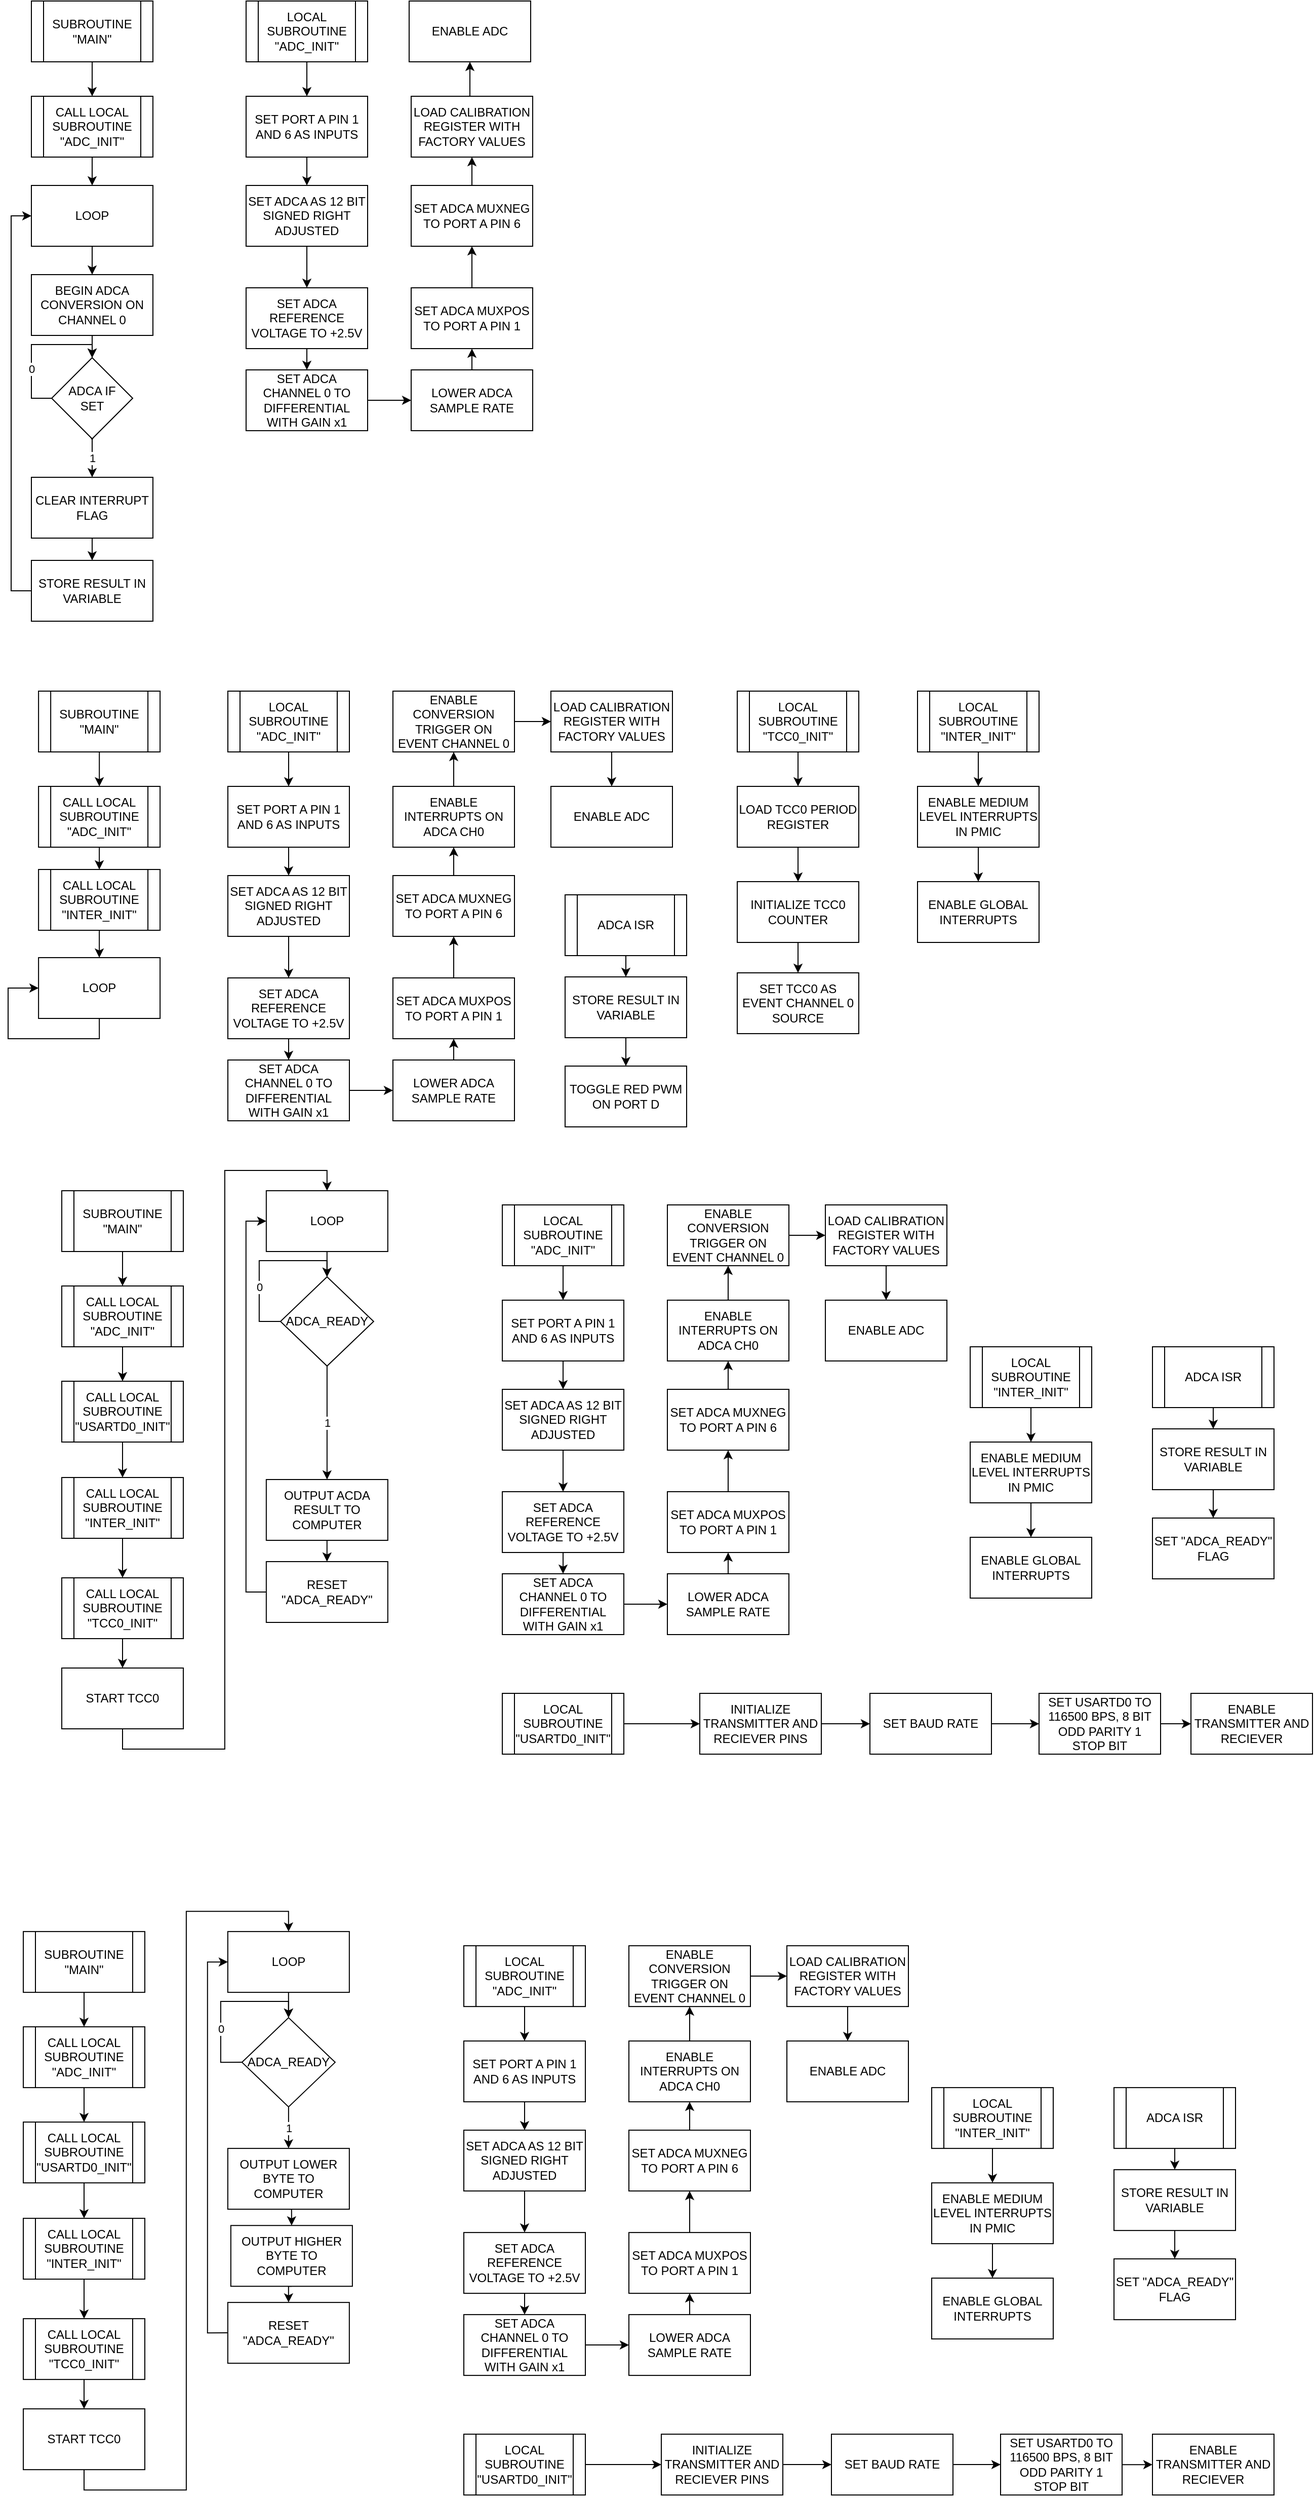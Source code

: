 <mxfile version="21.6.2" type="device">
  <diagram name="Page-1" id="sILwjjuJlBbqwQT0Gi8k">
    <mxGraphModel dx="1918" dy="636" grid="0" gridSize="10" guides="1" tooltips="1" connect="1" arrows="1" fold="1" page="0" pageScale="1" pageWidth="850" pageHeight="1100" math="0" shadow="0">
      <root>
        <mxCell id="0" />
        <mxCell id="1" parent="0" />
        <mxCell id="ZWiZK4XKWIMXZsr2K3R_-3" value="" style="edgeStyle=orthogonalEdgeStyle;rounded=0;orthogonalLoop=1;jettySize=auto;html=1;" parent="1" source="ZWiZK4XKWIMXZsr2K3R_-1" target="ZWiZK4XKWIMXZsr2K3R_-2" edge="1">
          <mxGeometry relative="1" as="geometry" />
        </mxCell>
        <mxCell id="ZWiZK4XKWIMXZsr2K3R_-1" value="SUBROUTINE &quot;MAIN&quot;" style="shape=process;whiteSpace=wrap;html=1;backgroundOutline=1;" parent="1" vertex="1">
          <mxGeometry x="-12" y="175" width="120" height="60" as="geometry" />
        </mxCell>
        <mxCell id="ZWiZK4XKWIMXZsr2K3R_-26" value="" style="edgeStyle=orthogonalEdgeStyle;rounded=0;orthogonalLoop=1;jettySize=auto;html=1;" parent="1" source="ZWiZK4XKWIMXZsr2K3R_-2" target="ZWiZK4XKWIMXZsr2K3R_-25" edge="1">
          <mxGeometry relative="1" as="geometry" />
        </mxCell>
        <mxCell id="ZWiZK4XKWIMXZsr2K3R_-2" value="CALL LOCAL SUBROUTINE &quot;ADC_INIT&quot;" style="shape=process;whiteSpace=wrap;html=1;backgroundOutline=1;" parent="1" vertex="1">
          <mxGeometry x="-12" y="269" width="120" height="60" as="geometry" />
        </mxCell>
        <mxCell id="ZWiZK4XKWIMXZsr2K3R_-6" value="" style="edgeStyle=orthogonalEdgeStyle;rounded=0;orthogonalLoop=1;jettySize=auto;html=1;" parent="1" source="ZWiZK4XKWIMXZsr2K3R_-4" target="ZWiZK4XKWIMXZsr2K3R_-5" edge="1">
          <mxGeometry relative="1" as="geometry" />
        </mxCell>
        <mxCell id="ZWiZK4XKWIMXZsr2K3R_-4" value="LOCAL SUBROUTINE &quot;ADC_INIT&quot;" style="shape=process;whiteSpace=wrap;html=1;backgroundOutline=1;" parent="1" vertex="1">
          <mxGeometry x="200" y="175" width="120" height="60" as="geometry" />
        </mxCell>
        <mxCell id="ZWiZK4XKWIMXZsr2K3R_-8" value="" style="edgeStyle=orthogonalEdgeStyle;rounded=0;orthogonalLoop=1;jettySize=auto;html=1;" parent="1" source="ZWiZK4XKWIMXZsr2K3R_-5" target="ZWiZK4XKWIMXZsr2K3R_-7" edge="1">
          <mxGeometry relative="1" as="geometry" />
        </mxCell>
        <mxCell id="ZWiZK4XKWIMXZsr2K3R_-5" value="SET PORT A PIN 1 AND 6 AS INPUTS" style="whiteSpace=wrap;html=1;" parent="1" vertex="1">
          <mxGeometry x="200" y="269" width="120" height="60" as="geometry" />
        </mxCell>
        <mxCell id="ZWiZK4XKWIMXZsr2K3R_-38" style="edgeStyle=orthogonalEdgeStyle;rounded=0;orthogonalLoop=1;jettySize=auto;html=1;exitX=0.5;exitY=1;exitDx=0;exitDy=0;entryX=0.5;entryY=0;entryDx=0;entryDy=0;" parent="1" source="ZWiZK4XKWIMXZsr2K3R_-7" target="ZWiZK4XKWIMXZsr2K3R_-11" edge="1">
          <mxGeometry relative="1" as="geometry" />
        </mxCell>
        <mxCell id="ZWiZK4XKWIMXZsr2K3R_-7" value="SET ADCA AS 12 BIT SIGNED RIGHT ADJUSTED" style="whiteSpace=wrap;html=1;" parent="1" vertex="1">
          <mxGeometry x="200" y="357" width="120" height="60" as="geometry" />
        </mxCell>
        <mxCell id="ZWiZK4XKWIMXZsr2K3R_-41" style="edgeStyle=orthogonalEdgeStyle;rounded=0;orthogonalLoop=1;jettySize=auto;html=1;exitX=0.5;exitY=1;exitDx=0;exitDy=0;entryX=0.5;entryY=0;entryDx=0;entryDy=0;" parent="1" source="ZWiZK4XKWIMXZsr2K3R_-11" target="ZWiZK4XKWIMXZsr2K3R_-17" edge="1">
          <mxGeometry relative="1" as="geometry" />
        </mxCell>
        <mxCell id="ZWiZK4XKWIMXZsr2K3R_-11" value="SET ADCA REFERENCE VOLTAGE TO +2.5V" style="whiteSpace=wrap;html=1;" parent="1" vertex="1">
          <mxGeometry x="200" y="458" width="120" height="60" as="geometry" />
        </mxCell>
        <mxCell id="ZWiZK4XKWIMXZsr2K3R_-44" style="edgeStyle=orthogonalEdgeStyle;rounded=0;orthogonalLoop=1;jettySize=auto;html=1;exitX=0.5;exitY=0;exitDx=0;exitDy=0;entryX=0.5;entryY=1;entryDx=0;entryDy=0;" parent="1" source="ZWiZK4XKWIMXZsr2K3R_-15" target="ZWiZK4XKWIMXZsr2K3R_-43" edge="1">
          <mxGeometry relative="1" as="geometry" />
        </mxCell>
        <mxCell id="ZWiZK4XKWIMXZsr2K3R_-15" value="LOAD CALIBRATION REGISTER WITH FACTORY VALUES" style="whiteSpace=wrap;html=1;" parent="1" vertex="1">
          <mxGeometry x="363" y="269" width="120" height="60" as="geometry" />
        </mxCell>
        <mxCell id="LSruhmEnRcLjWPea0haj-2" style="edgeStyle=orthogonalEdgeStyle;rounded=0;orthogonalLoop=1;jettySize=auto;html=1;exitX=1;exitY=0.5;exitDx=0;exitDy=0;entryX=0;entryY=0.5;entryDx=0;entryDy=0;" edge="1" parent="1" source="ZWiZK4XKWIMXZsr2K3R_-17" target="LSruhmEnRcLjWPea0haj-1">
          <mxGeometry relative="1" as="geometry" />
        </mxCell>
        <mxCell id="ZWiZK4XKWIMXZsr2K3R_-17" value="SET ADCA CHANNEL 0 TO DIFFERENTIAL WITH GAIN x1" style="whiteSpace=wrap;html=1;" parent="1" vertex="1">
          <mxGeometry x="200" y="539" width="120" height="60" as="geometry" />
        </mxCell>
        <mxCell id="ZWiZK4XKWIMXZsr2K3R_-22" value="" style="edgeStyle=orthogonalEdgeStyle;rounded=0;orthogonalLoop=1;jettySize=auto;html=1;" parent="1" source="ZWiZK4XKWIMXZsr2K3R_-19" target="ZWiZK4XKWIMXZsr2K3R_-21" edge="1">
          <mxGeometry relative="1" as="geometry" />
        </mxCell>
        <mxCell id="ZWiZK4XKWIMXZsr2K3R_-19" value="SET ADCA MUXPOS TO PORT A PIN 1" style="whiteSpace=wrap;html=1;" parent="1" vertex="1">
          <mxGeometry x="363" y="458" width="120" height="60" as="geometry" />
        </mxCell>
        <mxCell id="ZWiZK4XKWIMXZsr2K3R_-24" style="edgeStyle=orthogonalEdgeStyle;rounded=0;orthogonalLoop=1;jettySize=auto;html=1;exitX=0.5;exitY=0;exitDx=0;exitDy=0;entryX=0.5;entryY=1;entryDx=0;entryDy=0;" parent="1" source="ZWiZK4XKWIMXZsr2K3R_-21" target="ZWiZK4XKWIMXZsr2K3R_-15" edge="1">
          <mxGeometry relative="1" as="geometry" />
        </mxCell>
        <mxCell id="ZWiZK4XKWIMXZsr2K3R_-21" value="SET ADCA MUXNEG TO PORT A PIN 6" style="whiteSpace=wrap;html=1;" parent="1" vertex="1">
          <mxGeometry x="363" y="357" width="120" height="60" as="geometry" />
        </mxCell>
        <mxCell id="ZWiZK4XKWIMXZsr2K3R_-28" value="" style="edgeStyle=orthogonalEdgeStyle;rounded=0;orthogonalLoop=1;jettySize=auto;html=1;" parent="1" source="ZWiZK4XKWIMXZsr2K3R_-25" target="ZWiZK4XKWIMXZsr2K3R_-27" edge="1">
          <mxGeometry relative="1" as="geometry" />
        </mxCell>
        <mxCell id="ZWiZK4XKWIMXZsr2K3R_-25" value="LOOP" style="whiteSpace=wrap;html=1;" parent="1" vertex="1">
          <mxGeometry x="-12" y="357" width="120" height="60" as="geometry" />
        </mxCell>
        <mxCell id="ZWiZK4XKWIMXZsr2K3R_-30" value="" style="edgeStyle=orthogonalEdgeStyle;rounded=0;orthogonalLoop=1;jettySize=auto;html=1;" parent="1" source="ZWiZK4XKWIMXZsr2K3R_-27" target="ZWiZK4XKWIMXZsr2K3R_-29" edge="1">
          <mxGeometry relative="1" as="geometry" />
        </mxCell>
        <mxCell id="ZWiZK4XKWIMXZsr2K3R_-27" value="BEGIN ADCA CONVERSION ON CHANNEL 0" style="whiteSpace=wrap;html=1;" parent="1" vertex="1">
          <mxGeometry x="-12" y="445" width="120" height="60" as="geometry" />
        </mxCell>
        <mxCell id="ZWiZK4XKWIMXZsr2K3R_-33" style="edgeStyle=orthogonalEdgeStyle;rounded=0;orthogonalLoop=1;jettySize=auto;html=1;exitX=0.5;exitY=1;exitDx=0;exitDy=0;" parent="1" source="ZWiZK4XKWIMXZsr2K3R_-29" edge="1">
          <mxGeometry relative="1" as="geometry">
            <mxPoint x="48" y="609" as="targetPoint" />
          </mxGeometry>
        </mxCell>
        <mxCell id="LSruhmEnRcLjWPea0haj-5" value="1" style="edgeStyle=orthogonalEdgeStyle;rounded=0;orthogonalLoop=1;jettySize=auto;html=1;exitX=0.5;exitY=1;exitDx=0;exitDy=0;entryX=0.5;entryY=0;entryDx=0;entryDy=0;" edge="1" parent="1" source="ZWiZK4XKWIMXZsr2K3R_-29" target="LSruhmEnRcLjWPea0haj-4">
          <mxGeometry relative="1" as="geometry" />
        </mxCell>
        <mxCell id="ZWiZK4XKWIMXZsr2K3R_-29" value="ADCA IF&lt;br&gt;SET" style="rhombus;whiteSpace=wrap;html=1;" parent="1" vertex="1">
          <mxGeometry x="8" y="527" width="80" height="80" as="geometry" />
        </mxCell>
        <mxCell id="ZWiZK4XKWIMXZsr2K3R_-31" value="0" style="edgeStyle=orthogonalEdgeStyle;rounded=0;orthogonalLoop=1;jettySize=auto;html=1;exitX=0;exitY=0.5;exitDx=0;exitDy=0;entryX=0.5;entryY=0;entryDx=0;entryDy=0;" parent="1" source="ZWiZK4XKWIMXZsr2K3R_-29" target="ZWiZK4XKWIMXZsr2K3R_-29" edge="1">
          <mxGeometry x="-0.329" relative="1" as="geometry">
            <Array as="points">
              <mxPoint x="-12" y="567" />
              <mxPoint x="-12" y="514" />
              <mxPoint x="48" y="514" />
            </Array>
            <mxPoint as="offset" />
          </mxGeometry>
        </mxCell>
        <mxCell id="ZWiZK4XKWIMXZsr2K3R_-36" style="edgeStyle=orthogonalEdgeStyle;rounded=0;orthogonalLoop=1;jettySize=auto;html=1;exitX=0;exitY=0.5;exitDx=0;exitDy=0;entryX=0;entryY=0.5;entryDx=0;entryDy=0;" parent="1" source="ZWiZK4XKWIMXZsr2K3R_-34" target="ZWiZK4XKWIMXZsr2K3R_-25" edge="1">
          <mxGeometry relative="1" as="geometry" />
        </mxCell>
        <mxCell id="ZWiZK4XKWIMXZsr2K3R_-34" value="STORE RESULT IN VARIABLE" style="whiteSpace=wrap;html=1;" parent="1" vertex="1">
          <mxGeometry x="-12" y="727" width="120" height="60" as="geometry" />
        </mxCell>
        <mxCell id="ZWiZK4XKWIMXZsr2K3R_-43" value="ENABLE ADC" style="whiteSpace=wrap;html=1;" parent="1" vertex="1">
          <mxGeometry x="361" y="175" width="120" height="60" as="geometry" />
        </mxCell>
        <mxCell id="LSruhmEnRcLjWPea0haj-3" style="edgeStyle=orthogonalEdgeStyle;rounded=0;orthogonalLoop=1;jettySize=auto;html=1;exitX=0.5;exitY=0;exitDx=0;exitDy=0;entryX=0.5;entryY=1;entryDx=0;entryDy=0;" edge="1" parent="1" source="LSruhmEnRcLjWPea0haj-1" target="ZWiZK4XKWIMXZsr2K3R_-19">
          <mxGeometry relative="1" as="geometry" />
        </mxCell>
        <mxCell id="LSruhmEnRcLjWPea0haj-1" value="LOWER ADCA SAMPLE RATE" style="whiteSpace=wrap;html=1;" vertex="1" parent="1">
          <mxGeometry x="363" y="539" width="120" height="60" as="geometry" />
        </mxCell>
        <mxCell id="LSruhmEnRcLjWPea0haj-6" style="edgeStyle=orthogonalEdgeStyle;rounded=0;orthogonalLoop=1;jettySize=auto;html=1;exitX=0.5;exitY=1;exitDx=0;exitDy=0;entryX=0.5;entryY=0;entryDx=0;entryDy=0;" edge="1" parent="1" source="LSruhmEnRcLjWPea0haj-4" target="ZWiZK4XKWIMXZsr2K3R_-34">
          <mxGeometry relative="1" as="geometry" />
        </mxCell>
        <mxCell id="LSruhmEnRcLjWPea0haj-4" value="CLEAR INTERRUPT FLAG" style="whiteSpace=wrap;html=1;" vertex="1" parent="1">
          <mxGeometry x="-12" y="645" width="120" height="60" as="geometry" />
        </mxCell>
        <mxCell id="LSruhmEnRcLjWPea0haj-7" value="" style="edgeStyle=orthogonalEdgeStyle;rounded=0;orthogonalLoop=1;jettySize=auto;html=1;" edge="1" parent="1" source="LSruhmEnRcLjWPea0haj-8" target="LSruhmEnRcLjWPea0haj-10">
          <mxGeometry relative="1" as="geometry" />
        </mxCell>
        <mxCell id="LSruhmEnRcLjWPea0haj-8" value="SUBROUTINE &quot;MAIN&quot;" style="shape=process;whiteSpace=wrap;html=1;backgroundOutline=1;" vertex="1" parent="1">
          <mxGeometry x="-4.94" y="856" width="120" height="60" as="geometry" />
        </mxCell>
        <mxCell id="LSruhmEnRcLjWPea0haj-24" style="edgeStyle=orthogonalEdgeStyle;rounded=0;orthogonalLoop=1;jettySize=auto;html=1;exitX=0.5;exitY=1;exitDx=0;exitDy=0;entryX=0.5;entryY=0;entryDx=0;entryDy=0;" edge="1" parent="1" source="LSruhmEnRcLjWPea0haj-10" target="LSruhmEnRcLjWPea0haj-23">
          <mxGeometry relative="1" as="geometry" />
        </mxCell>
        <mxCell id="LSruhmEnRcLjWPea0haj-10" value="CALL LOCAL SUBROUTINE &quot;ADC_INIT&quot;" style="shape=process;whiteSpace=wrap;html=1;backgroundOutline=1;" vertex="1" parent="1">
          <mxGeometry x="-4.94" y="950" width="120" height="60" as="geometry" />
        </mxCell>
        <mxCell id="LSruhmEnRcLjWPea0haj-12" value="LOOP" style="whiteSpace=wrap;html=1;" vertex="1" parent="1">
          <mxGeometry x="-4.94" y="1119" width="120" height="60" as="geometry" />
        </mxCell>
        <mxCell id="LSruhmEnRcLjWPea0haj-27" style="edgeStyle=orthogonalEdgeStyle;rounded=0;orthogonalLoop=1;jettySize=auto;html=1;exitX=0.5;exitY=1;exitDx=0;exitDy=0;entryX=0.5;entryY=0;entryDx=0;entryDy=0;" edge="1" parent="1" source="LSruhmEnRcLjWPea0haj-23" target="LSruhmEnRcLjWPea0haj-12">
          <mxGeometry relative="1" as="geometry" />
        </mxCell>
        <mxCell id="LSruhmEnRcLjWPea0haj-23" value="CALL LOCAL SUBROUTINE &quot;INTER_INIT&quot;" style="shape=process;whiteSpace=wrap;html=1;backgroundOutline=1;" vertex="1" parent="1">
          <mxGeometry x="-4.94" y="1032" width="120" height="60" as="geometry" />
        </mxCell>
        <mxCell id="LSruhmEnRcLjWPea0haj-29" value="" style="edgeStyle=orthogonalEdgeStyle;rounded=0;orthogonalLoop=1;jettySize=auto;html=1;" edge="1" parent="1" source="LSruhmEnRcLjWPea0haj-30" target="LSruhmEnRcLjWPea0haj-32">
          <mxGeometry relative="1" as="geometry" />
        </mxCell>
        <mxCell id="LSruhmEnRcLjWPea0haj-30" value="LOCAL SUBROUTINE &quot;ADC_INIT&quot;" style="shape=process;whiteSpace=wrap;html=1;backgroundOutline=1;" vertex="1" parent="1">
          <mxGeometry x="182" y="856" width="120" height="60" as="geometry" />
        </mxCell>
        <mxCell id="LSruhmEnRcLjWPea0haj-31" value="" style="edgeStyle=orthogonalEdgeStyle;rounded=0;orthogonalLoop=1;jettySize=auto;html=1;" edge="1" parent="1" source="LSruhmEnRcLjWPea0haj-32" target="LSruhmEnRcLjWPea0haj-34">
          <mxGeometry relative="1" as="geometry" />
        </mxCell>
        <mxCell id="LSruhmEnRcLjWPea0haj-32" value="SET PORT A PIN 1 AND 6 AS INPUTS" style="whiteSpace=wrap;html=1;" vertex="1" parent="1">
          <mxGeometry x="182" y="950" width="120" height="60" as="geometry" />
        </mxCell>
        <mxCell id="LSruhmEnRcLjWPea0haj-33" style="edgeStyle=orthogonalEdgeStyle;rounded=0;orthogonalLoop=1;jettySize=auto;html=1;exitX=0.5;exitY=1;exitDx=0;exitDy=0;entryX=0.5;entryY=0;entryDx=0;entryDy=0;" edge="1" parent="1" source="LSruhmEnRcLjWPea0haj-34" target="LSruhmEnRcLjWPea0haj-36">
          <mxGeometry relative="1" as="geometry" />
        </mxCell>
        <mxCell id="LSruhmEnRcLjWPea0haj-34" value="SET ADCA AS 12 BIT SIGNED RIGHT ADJUSTED" style="whiteSpace=wrap;html=1;" vertex="1" parent="1">
          <mxGeometry x="182" y="1038" width="120" height="60" as="geometry" />
        </mxCell>
        <mxCell id="LSruhmEnRcLjWPea0haj-35" style="edgeStyle=orthogonalEdgeStyle;rounded=0;orthogonalLoop=1;jettySize=auto;html=1;exitX=0.5;exitY=1;exitDx=0;exitDy=0;entryX=0.5;entryY=0;entryDx=0;entryDy=0;" edge="1" parent="1" source="LSruhmEnRcLjWPea0haj-36" target="LSruhmEnRcLjWPea0haj-40">
          <mxGeometry relative="1" as="geometry" />
        </mxCell>
        <mxCell id="LSruhmEnRcLjWPea0haj-36" value="SET ADCA REFERENCE VOLTAGE TO +2.5V" style="whiteSpace=wrap;html=1;" vertex="1" parent="1">
          <mxGeometry x="182" y="1139" width="120" height="60" as="geometry" />
        </mxCell>
        <mxCell id="LSruhmEnRcLjWPea0haj-55" style="edgeStyle=orthogonalEdgeStyle;rounded=0;orthogonalLoop=1;jettySize=auto;html=1;exitX=0.5;exitY=1;exitDx=0;exitDy=0;entryX=0.5;entryY=0;entryDx=0;entryDy=0;" edge="1" parent="1" source="LSruhmEnRcLjWPea0haj-38" target="LSruhmEnRcLjWPea0haj-45">
          <mxGeometry relative="1" as="geometry" />
        </mxCell>
        <mxCell id="LSruhmEnRcLjWPea0haj-38" value="LOAD CALIBRATION REGISTER WITH FACTORY VALUES" style="whiteSpace=wrap;html=1;" vertex="1" parent="1">
          <mxGeometry x="501" y="856" width="120" height="60" as="geometry" />
        </mxCell>
        <mxCell id="LSruhmEnRcLjWPea0haj-39" style="edgeStyle=orthogonalEdgeStyle;rounded=0;orthogonalLoop=1;jettySize=auto;html=1;exitX=1;exitY=0.5;exitDx=0;exitDy=0;entryX=0;entryY=0.5;entryDx=0;entryDy=0;" edge="1" parent="1" source="LSruhmEnRcLjWPea0haj-40" target="LSruhmEnRcLjWPea0haj-47">
          <mxGeometry relative="1" as="geometry" />
        </mxCell>
        <mxCell id="LSruhmEnRcLjWPea0haj-40" value="SET ADCA CHANNEL 0 TO DIFFERENTIAL WITH GAIN x1" style="whiteSpace=wrap;html=1;" vertex="1" parent="1">
          <mxGeometry x="182" y="1220" width="120" height="60" as="geometry" />
        </mxCell>
        <mxCell id="LSruhmEnRcLjWPea0haj-52" style="edgeStyle=orthogonalEdgeStyle;rounded=0;orthogonalLoop=1;jettySize=auto;html=1;exitX=0.5;exitY=0;exitDx=0;exitDy=0;entryX=0.5;entryY=1;entryDx=0;entryDy=0;" edge="1" parent="1" source="LSruhmEnRcLjWPea0haj-42" target="LSruhmEnRcLjWPea0haj-44">
          <mxGeometry relative="1" as="geometry" />
        </mxCell>
        <mxCell id="LSruhmEnRcLjWPea0haj-42" value="SET ADCA MUXPOS TO PORT A PIN 1" style="whiteSpace=wrap;html=1;" vertex="1" parent="1">
          <mxGeometry x="345" y="1139" width="120" height="60" as="geometry" />
        </mxCell>
        <mxCell id="LSruhmEnRcLjWPea0haj-53" style="edgeStyle=orthogonalEdgeStyle;rounded=0;orthogonalLoop=1;jettySize=auto;html=1;exitX=0.5;exitY=0;exitDx=0;exitDy=0;entryX=0.5;entryY=1;entryDx=0;entryDy=0;" edge="1" parent="1" source="LSruhmEnRcLjWPea0haj-44" target="LSruhmEnRcLjWPea0haj-48">
          <mxGeometry relative="1" as="geometry" />
        </mxCell>
        <mxCell id="LSruhmEnRcLjWPea0haj-44" value="SET ADCA MUXNEG TO PORT A PIN 6" style="whiteSpace=wrap;html=1;" vertex="1" parent="1">
          <mxGeometry x="345" y="1038" width="120" height="60" as="geometry" />
        </mxCell>
        <mxCell id="LSruhmEnRcLjWPea0haj-45" value="ENABLE ADC" style="whiteSpace=wrap;html=1;" vertex="1" parent="1">
          <mxGeometry x="501" y="950" width="120" height="60" as="geometry" />
        </mxCell>
        <mxCell id="LSruhmEnRcLjWPea0haj-46" style="edgeStyle=orthogonalEdgeStyle;rounded=0;orthogonalLoop=1;jettySize=auto;html=1;exitX=0.5;exitY=0;exitDx=0;exitDy=0;entryX=0.5;entryY=1;entryDx=0;entryDy=0;" edge="1" parent="1" source="LSruhmEnRcLjWPea0haj-47" target="LSruhmEnRcLjWPea0haj-42">
          <mxGeometry relative="1" as="geometry" />
        </mxCell>
        <mxCell id="LSruhmEnRcLjWPea0haj-47" value="LOWER ADCA SAMPLE RATE" style="whiteSpace=wrap;html=1;" vertex="1" parent="1">
          <mxGeometry x="345" y="1220" width="120" height="60" as="geometry" />
        </mxCell>
        <mxCell id="LSruhmEnRcLjWPea0haj-51" value="" style="edgeStyle=orthogonalEdgeStyle;rounded=0;orthogonalLoop=1;jettySize=auto;html=1;" edge="1" parent="1" source="LSruhmEnRcLjWPea0haj-48" target="LSruhmEnRcLjWPea0haj-50">
          <mxGeometry relative="1" as="geometry" />
        </mxCell>
        <mxCell id="LSruhmEnRcLjWPea0haj-48" value="ENABLE INTERRUPTS ON ADCA CH0" style="whiteSpace=wrap;html=1;" vertex="1" parent="1">
          <mxGeometry x="345" y="950" width="120" height="60" as="geometry" />
        </mxCell>
        <mxCell id="LSruhmEnRcLjWPea0haj-75" style="edgeStyle=orthogonalEdgeStyle;rounded=0;orthogonalLoop=1;jettySize=auto;html=1;exitX=1;exitY=0.5;exitDx=0;exitDy=0;entryX=0;entryY=0.5;entryDx=0;entryDy=0;" edge="1" parent="1" source="LSruhmEnRcLjWPea0haj-50" target="LSruhmEnRcLjWPea0haj-38">
          <mxGeometry relative="1" as="geometry" />
        </mxCell>
        <mxCell id="LSruhmEnRcLjWPea0haj-50" value="ENABLE CONVERSION TRIGGER ON EVENT CHANNEL 0" style="whiteSpace=wrap;html=1;" vertex="1" parent="1">
          <mxGeometry x="345" y="856" width="120" height="60" as="geometry" />
        </mxCell>
        <mxCell id="LSruhmEnRcLjWPea0haj-58" value="" style="edgeStyle=orthogonalEdgeStyle;rounded=0;orthogonalLoop=1;jettySize=auto;html=1;" edge="1" parent="1" source="LSruhmEnRcLjWPea0haj-56" target="LSruhmEnRcLjWPea0haj-57">
          <mxGeometry relative="1" as="geometry" />
        </mxCell>
        <mxCell id="LSruhmEnRcLjWPea0haj-56" value="LOCAL SUBROUTINE &quot;TCC0_INIT&quot;" style="shape=process;whiteSpace=wrap;html=1;backgroundOutline=1;" vertex="1" parent="1">
          <mxGeometry x="685" y="856" width="120" height="60" as="geometry" />
        </mxCell>
        <mxCell id="LSruhmEnRcLjWPea0haj-60" value="" style="edgeStyle=orthogonalEdgeStyle;rounded=0;orthogonalLoop=1;jettySize=auto;html=1;" edge="1" parent="1" source="LSruhmEnRcLjWPea0haj-57" target="LSruhmEnRcLjWPea0haj-59">
          <mxGeometry relative="1" as="geometry" />
        </mxCell>
        <mxCell id="LSruhmEnRcLjWPea0haj-57" value="LOAD TCC0 PERIOD REGISTER" style="whiteSpace=wrap;html=1;" vertex="1" parent="1">
          <mxGeometry x="685" y="950" width="120" height="60" as="geometry" />
        </mxCell>
        <mxCell id="LSruhmEnRcLjWPea0haj-72" style="edgeStyle=orthogonalEdgeStyle;rounded=0;orthogonalLoop=1;jettySize=auto;html=1;exitX=0.5;exitY=1;exitDx=0;exitDy=0;entryX=0.5;entryY=0;entryDx=0;entryDy=0;" edge="1" parent="1" source="LSruhmEnRcLjWPea0haj-59" target="LSruhmEnRcLjWPea0haj-71">
          <mxGeometry relative="1" as="geometry" />
        </mxCell>
        <mxCell id="LSruhmEnRcLjWPea0haj-59" value="INITIALIZE TCC0 COUNTER" style="whiteSpace=wrap;html=1;" vertex="1" parent="1">
          <mxGeometry x="685" y="1044" width="120" height="60" as="geometry" />
        </mxCell>
        <mxCell id="LSruhmEnRcLjWPea0haj-68" style="edgeStyle=orthogonalEdgeStyle;rounded=0;orthogonalLoop=1;jettySize=auto;html=1;exitX=0.5;exitY=1;exitDx=0;exitDy=0;entryX=0.5;entryY=0;entryDx=0;entryDy=0;" edge="1" parent="1" source="LSruhmEnRcLjWPea0haj-66" target="LSruhmEnRcLjWPea0haj-67">
          <mxGeometry relative="1" as="geometry" />
        </mxCell>
        <mxCell id="LSruhmEnRcLjWPea0haj-66" value="ADCA ISR" style="shape=process;whiteSpace=wrap;html=1;backgroundOutline=1;" vertex="1" parent="1">
          <mxGeometry x="515" y="1057" width="120" height="60" as="geometry" />
        </mxCell>
        <mxCell id="LSruhmEnRcLjWPea0haj-70" value="" style="edgeStyle=orthogonalEdgeStyle;rounded=0;orthogonalLoop=1;jettySize=auto;html=1;" edge="1" parent="1" source="LSruhmEnRcLjWPea0haj-67" target="LSruhmEnRcLjWPea0haj-69">
          <mxGeometry relative="1" as="geometry" />
        </mxCell>
        <mxCell id="LSruhmEnRcLjWPea0haj-67" value="STORE RESULT IN VARIABLE" style="whiteSpace=wrap;html=1;" vertex="1" parent="1">
          <mxGeometry x="515" y="1138" width="120" height="60" as="geometry" />
        </mxCell>
        <mxCell id="LSruhmEnRcLjWPea0haj-69" value="TOGGLE RED PWM ON PORT D" style="whiteSpace=wrap;html=1;" vertex="1" parent="1">
          <mxGeometry x="515" y="1226" width="120" height="60" as="geometry" />
        </mxCell>
        <mxCell id="LSruhmEnRcLjWPea0haj-71" value="SET TCC0 AS EVENT CHANNEL 0 SOURCE" style="whiteSpace=wrap;html=1;" vertex="1" parent="1">
          <mxGeometry x="685" y="1134" width="120" height="60" as="geometry" />
        </mxCell>
        <mxCell id="LSruhmEnRcLjWPea0haj-77" style="edgeStyle=orthogonalEdgeStyle;rounded=0;orthogonalLoop=1;jettySize=auto;html=1;exitX=0.5;exitY=1;exitDx=0;exitDy=0;entryX=0;entryY=0.5;entryDx=0;entryDy=0;" edge="1" parent="1" source="LSruhmEnRcLjWPea0haj-12" target="LSruhmEnRcLjWPea0haj-12">
          <mxGeometry relative="1" as="geometry">
            <Array as="points">
              <mxPoint x="55" y="1199" />
              <mxPoint x="-35" y="1199" />
              <mxPoint x="-35" y="1149" />
            </Array>
          </mxGeometry>
        </mxCell>
        <mxCell id="LSruhmEnRcLjWPea0haj-80" style="edgeStyle=orthogonalEdgeStyle;rounded=0;orthogonalLoop=1;jettySize=auto;html=1;exitX=0.5;exitY=1;exitDx=0;exitDy=0;entryX=0.5;entryY=0;entryDx=0;entryDy=0;" edge="1" parent="1" source="LSruhmEnRcLjWPea0haj-78" target="LSruhmEnRcLjWPea0haj-79">
          <mxGeometry relative="1" as="geometry" />
        </mxCell>
        <mxCell id="LSruhmEnRcLjWPea0haj-78" value="LOCAL SUBROUTINE &quot;INTER_INIT&quot;" style="shape=process;whiteSpace=wrap;html=1;backgroundOutline=1;" vertex="1" parent="1">
          <mxGeometry x="863" y="856" width="120" height="60" as="geometry" />
        </mxCell>
        <mxCell id="LSruhmEnRcLjWPea0haj-82" value="" style="edgeStyle=orthogonalEdgeStyle;rounded=0;orthogonalLoop=1;jettySize=auto;html=1;" edge="1" parent="1" source="LSruhmEnRcLjWPea0haj-79" target="LSruhmEnRcLjWPea0haj-81">
          <mxGeometry relative="1" as="geometry" />
        </mxCell>
        <mxCell id="LSruhmEnRcLjWPea0haj-79" value="ENABLE MEDIUM LEVEL INTERRUPTS IN PMIC" style="whiteSpace=wrap;html=1;" vertex="1" parent="1">
          <mxGeometry x="863" y="950" width="120" height="60" as="geometry" />
        </mxCell>
        <mxCell id="LSruhmEnRcLjWPea0haj-81" value="ENABLE GLOBAL INTERRUPTS" style="whiteSpace=wrap;html=1;" vertex="1" parent="1">
          <mxGeometry x="863" y="1044" width="120" height="60" as="geometry" />
        </mxCell>
        <mxCell id="LSruhmEnRcLjWPea0haj-83" value="" style="edgeStyle=orthogonalEdgeStyle;rounded=0;orthogonalLoop=1;jettySize=auto;html=1;" edge="1" parent="1" source="LSruhmEnRcLjWPea0haj-84" target="LSruhmEnRcLjWPea0haj-86">
          <mxGeometry relative="1" as="geometry" />
        </mxCell>
        <mxCell id="LSruhmEnRcLjWPea0haj-84" value="SUBROUTINE &quot;MAIN&quot;" style="shape=process;whiteSpace=wrap;html=1;backgroundOutline=1;" vertex="1" parent="1">
          <mxGeometry x="18" y="1349" width="120" height="60" as="geometry" />
        </mxCell>
        <mxCell id="LSruhmEnRcLjWPea0haj-176" style="edgeStyle=orthogonalEdgeStyle;rounded=0;orthogonalLoop=1;jettySize=auto;html=1;exitX=0.5;exitY=1;exitDx=0;exitDy=0;entryX=0.5;entryY=0;entryDx=0;entryDy=0;" edge="1" parent="1" source="LSruhmEnRcLjWPea0haj-86" target="LSruhmEnRcLjWPea0haj-175">
          <mxGeometry relative="1" as="geometry" />
        </mxCell>
        <mxCell id="LSruhmEnRcLjWPea0haj-86" value="CALL LOCAL SUBROUTINE &quot;ADC_INIT&quot;" style="shape=process;whiteSpace=wrap;html=1;backgroundOutline=1;" vertex="1" parent="1">
          <mxGeometry x="18" y="1443" width="120" height="60" as="geometry" />
        </mxCell>
        <mxCell id="LSruhmEnRcLjWPea0haj-168" value="" style="edgeStyle=orthogonalEdgeStyle;rounded=0;orthogonalLoop=1;jettySize=auto;html=1;" edge="1" parent="1" source="LSruhmEnRcLjWPea0haj-87" target="LSruhmEnRcLjWPea0haj-167">
          <mxGeometry relative="1" as="geometry" />
        </mxCell>
        <mxCell id="LSruhmEnRcLjWPea0haj-87" value="LOOP" style="whiteSpace=wrap;html=1;" vertex="1" parent="1">
          <mxGeometry x="219.94" y="1349" width="120" height="60" as="geometry" />
        </mxCell>
        <mxCell id="LSruhmEnRcLjWPea0haj-158" value="" style="edgeStyle=orthogonalEdgeStyle;rounded=0;orthogonalLoop=1;jettySize=auto;html=1;" edge="1" parent="1" source="LSruhmEnRcLjWPea0haj-89" target="LSruhmEnRcLjWPea0haj-157">
          <mxGeometry relative="1" as="geometry" />
        </mxCell>
        <mxCell id="LSruhmEnRcLjWPea0haj-89" value="CALL LOCAL SUBROUTINE &quot;INTER_INIT&quot;" style="shape=process;whiteSpace=wrap;html=1;backgroundOutline=1;" vertex="1" parent="1">
          <mxGeometry x="18" y="1632" width="120" height="60" as="geometry" />
        </mxCell>
        <mxCell id="LSruhmEnRcLjWPea0haj-96" value="" style="edgeStyle=orthogonalEdgeStyle;rounded=0;orthogonalLoop=1;jettySize=auto;html=1;" edge="1" parent="1" source="LSruhmEnRcLjWPea0haj-97" target="LSruhmEnRcLjWPea0haj-99">
          <mxGeometry relative="1" as="geometry" />
        </mxCell>
        <mxCell id="LSruhmEnRcLjWPea0haj-97" value="LOCAL SUBROUTINE &quot;ADC_INIT&quot;" style="shape=process;whiteSpace=wrap;html=1;backgroundOutline=1;" vertex="1" parent="1">
          <mxGeometry x="453" y="1363" width="120" height="60" as="geometry" />
        </mxCell>
        <mxCell id="LSruhmEnRcLjWPea0haj-98" value="" style="edgeStyle=orthogonalEdgeStyle;rounded=0;orthogonalLoop=1;jettySize=auto;html=1;" edge="1" parent="1" source="LSruhmEnRcLjWPea0haj-99" target="LSruhmEnRcLjWPea0haj-101">
          <mxGeometry relative="1" as="geometry" />
        </mxCell>
        <mxCell id="LSruhmEnRcLjWPea0haj-99" value="SET PORT A PIN 1 AND 6 AS INPUTS" style="whiteSpace=wrap;html=1;" vertex="1" parent="1">
          <mxGeometry x="453" y="1457" width="120" height="60" as="geometry" />
        </mxCell>
        <mxCell id="LSruhmEnRcLjWPea0haj-100" style="edgeStyle=orthogonalEdgeStyle;rounded=0;orthogonalLoop=1;jettySize=auto;html=1;exitX=0.5;exitY=1;exitDx=0;exitDy=0;entryX=0.5;entryY=0;entryDx=0;entryDy=0;" edge="1" parent="1" source="LSruhmEnRcLjWPea0haj-101" target="LSruhmEnRcLjWPea0haj-103">
          <mxGeometry relative="1" as="geometry" />
        </mxCell>
        <mxCell id="LSruhmEnRcLjWPea0haj-101" value="SET ADCA AS 12 BIT SIGNED RIGHT ADJUSTED" style="whiteSpace=wrap;html=1;" vertex="1" parent="1">
          <mxGeometry x="453" y="1545" width="120" height="60" as="geometry" />
        </mxCell>
        <mxCell id="LSruhmEnRcLjWPea0haj-102" style="edgeStyle=orthogonalEdgeStyle;rounded=0;orthogonalLoop=1;jettySize=auto;html=1;exitX=0.5;exitY=1;exitDx=0;exitDy=0;entryX=0.5;entryY=0;entryDx=0;entryDy=0;" edge="1" parent="1" source="LSruhmEnRcLjWPea0haj-103" target="LSruhmEnRcLjWPea0haj-107">
          <mxGeometry relative="1" as="geometry" />
        </mxCell>
        <mxCell id="LSruhmEnRcLjWPea0haj-103" value="SET ADCA REFERENCE VOLTAGE TO +2.5V" style="whiteSpace=wrap;html=1;" vertex="1" parent="1">
          <mxGeometry x="453" y="1646" width="120" height="60" as="geometry" />
        </mxCell>
        <mxCell id="LSruhmEnRcLjWPea0haj-104" style="edgeStyle=orthogonalEdgeStyle;rounded=0;orthogonalLoop=1;jettySize=auto;html=1;exitX=0.5;exitY=1;exitDx=0;exitDy=0;entryX=0.5;entryY=0;entryDx=0;entryDy=0;" edge="1" parent="1" source="LSruhmEnRcLjWPea0haj-105" target="LSruhmEnRcLjWPea0haj-112">
          <mxGeometry relative="1" as="geometry" />
        </mxCell>
        <mxCell id="LSruhmEnRcLjWPea0haj-105" value="LOAD CALIBRATION REGISTER WITH FACTORY VALUES" style="whiteSpace=wrap;html=1;" vertex="1" parent="1">
          <mxGeometry x="772" y="1363" width="120" height="60" as="geometry" />
        </mxCell>
        <mxCell id="LSruhmEnRcLjWPea0haj-106" style="edgeStyle=orthogonalEdgeStyle;rounded=0;orthogonalLoop=1;jettySize=auto;html=1;exitX=1;exitY=0.5;exitDx=0;exitDy=0;entryX=0;entryY=0.5;entryDx=0;entryDy=0;" edge="1" parent="1" source="LSruhmEnRcLjWPea0haj-107" target="LSruhmEnRcLjWPea0haj-114">
          <mxGeometry relative="1" as="geometry" />
        </mxCell>
        <mxCell id="LSruhmEnRcLjWPea0haj-107" value="SET ADCA CHANNEL 0 TO DIFFERENTIAL WITH GAIN x1" style="whiteSpace=wrap;html=1;" vertex="1" parent="1">
          <mxGeometry x="453" y="1727" width="120" height="60" as="geometry" />
        </mxCell>
        <mxCell id="LSruhmEnRcLjWPea0haj-108" style="edgeStyle=orthogonalEdgeStyle;rounded=0;orthogonalLoop=1;jettySize=auto;html=1;exitX=0.5;exitY=0;exitDx=0;exitDy=0;entryX=0.5;entryY=1;entryDx=0;entryDy=0;" edge="1" parent="1" source="LSruhmEnRcLjWPea0haj-109" target="LSruhmEnRcLjWPea0haj-111">
          <mxGeometry relative="1" as="geometry" />
        </mxCell>
        <mxCell id="LSruhmEnRcLjWPea0haj-109" value="SET ADCA MUXPOS TO PORT A PIN 1" style="whiteSpace=wrap;html=1;" vertex="1" parent="1">
          <mxGeometry x="616" y="1646" width="120" height="60" as="geometry" />
        </mxCell>
        <mxCell id="LSruhmEnRcLjWPea0haj-110" style="edgeStyle=orthogonalEdgeStyle;rounded=0;orthogonalLoop=1;jettySize=auto;html=1;exitX=0.5;exitY=0;exitDx=0;exitDy=0;entryX=0.5;entryY=1;entryDx=0;entryDy=0;" edge="1" parent="1" source="LSruhmEnRcLjWPea0haj-111" target="LSruhmEnRcLjWPea0haj-116">
          <mxGeometry relative="1" as="geometry" />
        </mxCell>
        <mxCell id="LSruhmEnRcLjWPea0haj-111" value="SET ADCA MUXNEG TO PORT A PIN 6" style="whiteSpace=wrap;html=1;" vertex="1" parent="1">
          <mxGeometry x="616" y="1545" width="120" height="60" as="geometry" />
        </mxCell>
        <mxCell id="LSruhmEnRcLjWPea0haj-112" value="ENABLE ADC" style="whiteSpace=wrap;html=1;" vertex="1" parent="1">
          <mxGeometry x="772" y="1457" width="120" height="60" as="geometry" />
        </mxCell>
        <mxCell id="LSruhmEnRcLjWPea0haj-113" style="edgeStyle=orthogonalEdgeStyle;rounded=0;orthogonalLoop=1;jettySize=auto;html=1;exitX=0.5;exitY=0;exitDx=0;exitDy=0;entryX=0.5;entryY=1;entryDx=0;entryDy=0;" edge="1" parent="1" source="LSruhmEnRcLjWPea0haj-114" target="LSruhmEnRcLjWPea0haj-109">
          <mxGeometry relative="1" as="geometry" />
        </mxCell>
        <mxCell id="LSruhmEnRcLjWPea0haj-114" value="LOWER ADCA SAMPLE RATE" style="whiteSpace=wrap;html=1;" vertex="1" parent="1">
          <mxGeometry x="616" y="1727" width="120" height="60" as="geometry" />
        </mxCell>
        <mxCell id="LSruhmEnRcLjWPea0haj-115" value="" style="edgeStyle=orthogonalEdgeStyle;rounded=0;orthogonalLoop=1;jettySize=auto;html=1;" edge="1" parent="1" source="LSruhmEnRcLjWPea0haj-116" target="LSruhmEnRcLjWPea0haj-118">
          <mxGeometry relative="1" as="geometry" />
        </mxCell>
        <mxCell id="LSruhmEnRcLjWPea0haj-116" value="ENABLE INTERRUPTS ON ADCA CH0" style="whiteSpace=wrap;html=1;" vertex="1" parent="1">
          <mxGeometry x="616" y="1457" width="120" height="60" as="geometry" />
        </mxCell>
        <mxCell id="LSruhmEnRcLjWPea0haj-117" style="edgeStyle=orthogonalEdgeStyle;rounded=0;orthogonalLoop=1;jettySize=auto;html=1;exitX=1;exitY=0.5;exitDx=0;exitDy=0;entryX=0;entryY=0.5;entryDx=0;entryDy=0;" edge="1" parent="1" source="LSruhmEnRcLjWPea0haj-118" target="LSruhmEnRcLjWPea0haj-105">
          <mxGeometry relative="1" as="geometry" />
        </mxCell>
        <mxCell id="LSruhmEnRcLjWPea0haj-118" value="ENABLE CONVERSION TRIGGER ON EVENT CHANNEL 0" style="whiteSpace=wrap;html=1;" vertex="1" parent="1">
          <mxGeometry x="616" y="1363" width="120" height="60" as="geometry" />
        </mxCell>
        <mxCell id="LSruhmEnRcLjWPea0haj-119" style="edgeStyle=orthogonalEdgeStyle;rounded=0;orthogonalLoop=1;jettySize=auto;html=1;exitX=0.5;exitY=1;exitDx=0;exitDy=0;entryX=0.5;entryY=0;entryDx=0;entryDy=0;" edge="1" parent="1" source="LSruhmEnRcLjWPea0haj-120" target="LSruhmEnRcLjWPea0haj-122">
          <mxGeometry relative="1" as="geometry" />
        </mxCell>
        <mxCell id="LSruhmEnRcLjWPea0haj-120" value="ADCA ISR" style="shape=process;whiteSpace=wrap;html=1;backgroundOutline=1;" vertex="1" parent="1">
          <mxGeometry x="1095" y="1503" width="120" height="60" as="geometry" />
        </mxCell>
        <mxCell id="LSruhmEnRcLjWPea0haj-121" value="" style="edgeStyle=orthogonalEdgeStyle;rounded=0;orthogonalLoop=1;jettySize=auto;html=1;" edge="1" parent="1" source="LSruhmEnRcLjWPea0haj-122" target="LSruhmEnRcLjWPea0haj-123">
          <mxGeometry relative="1" as="geometry" />
        </mxCell>
        <mxCell id="LSruhmEnRcLjWPea0haj-122" value="STORE RESULT IN VARIABLE" style="whiteSpace=wrap;html=1;" vertex="1" parent="1">
          <mxGeometry x="1095" y="1584" width="120" height="60" as="geometry" />
        </mxCell>
        <mxCell id="LSruhmEnRcLjWPea0haj-123" value="SET &quot;ADCA_READY&quot;&lt;br&gt;FLAG" style="whiteSpace=wrap;html=1;" vertex="1" parent="1">
          <mxGeometry x="1095" y="1672" width="120" height="60" as="geometry" />
        </mxCell>
        <mxCell id="LSruhmEnRcLjWPea0haj-124" style="edgeStyle=orthogonalEdgeStyle;rounded=0;orthogonalLoop=1;jettySize=auto;html=1;exitX=0.5;exitY=1;exitDx=0;exitDy=0;entryX=0.5;entryY=0;entryDx=0;entryDy=0;" edge="1" parent="1" source="LSruhmEnRcLjWPea0haj-125" target="LSruhmEnRcLjWPea0haj-127">
          <mxGeometry relative="1" as="geometry" />
        </mxCell>
        <mxCell id="LSruhmEnRcLjWPea0haj-125" value="LOCAL SUBROUTINE &quot;INTER_INIT&quot;" style="shape=process;whiteSpace=wrap;html=1;backgroundOutline=1;" vertex="1" parent="1">
          <mxGeometry x="915" y="1503" width="120" height="60" as="geometry" />
        </mxCell>
        <mxCell id="LSruhmEnRcLjWPea0haj-126" value="" style="edgeStyle=orthogonalEdgeStyle;rounded=0;orthogonalLoop=1;jettySize=auto;html=1;" edge="1" parent="1" source="LSruhmEnRcLjWPea0haj-127" target="LSruhmEnRcLjWPea0haj-128">
          <mxGeometry relative="1" as="geometry" />
        </mxCell>
        <mxCell id="LSruhmEnRcLjWPea0haj-127" value="ENABLE MEDIUM LEVEL INTERRUPTS IN PMIC" style="whiteSpace=wrap;html=1;" vertex="1" parent="1">
          <mxGeometry x="915" y="1597" width="120" height="60" as="geometry" />
        </mxCell>
        <mxCell id="LSruhmEnRcLjWPea0haj-128" value="ENABLE GLOBAL INTERRUPTS" style="whiteSpace=wrap;html=1;" vertex="1" parent="1">
          <mxGeometry x="915" y="1691" width="120" height="60" as="geometry" />
        </mxCell>
        <mxCell id="LSruhmEnRcLjWPea0haj-129" value="" style="edgeStyle=orthogonalEdgeStyle;rounded=0;orthogonalLoop=1;jettySize=auto;html=1;" edge="1" parent="1" source="LSruhmEnRcLjWPea0haj-130" target="LSruhmEnRcLjWPea0haj-132">
          <mxGeometry relative="1" as="geometry" />
        </mxCell>
        <mxCell id="LSruhmEnRcLjWPea0haj-130" value="LOCAL SUBROUTINE &quot;USARTD0_INIT&quot;" style="shape=process;whiteSpace=wrap;html=1;backgroundOutline=1;" vertex="1" parent="1">
          <mxGeometry x="453" y="1845" width="120" height="60" as="geometry" />
        </mxCell>
        <mxCell id="LSruhmEnRcLjWPea0haj-131" value="" style="edgeStyle=orthogonalEdgeStyle;rounded=0;orthogonalLoop=1;jettySize=auto;html=1;" edge="1" parent="1" source="LSruhmEnRcLjWPea0haj-132" target="LSruhmEnRcLjWPea0haj-134">
          <mxGeometry relative="1" as="geometry" />
        </mxCell>
        <mxCell id="LSruhmEnRcLjWPea0haj-132" value="INITIALIZE TRANSMITTER AND RECIEVER PINS" style="whiteSpace=wrap;html=1;" vertex="1" parent="1">
          <mxGeometry x="648" y="1845" width="120" height="60" as="geometry" />
        </mxCell>
        <mxCell id="LSruhmEnRcLjWPea0haj-178" style="edgeStyle=orthogonalEdgeStyle;rounded=0;orthogonalLoop=1;jettySize=auto;html=1;exitX=1;exitY=0.5;exitDx=0;exitDy=0;entryX=0;entryY=0.5;entryDx=0;entryDy=0;" edge="1" parent="1" source="LSruhmEnRcLjWPea0haj-134" target="LSruhmEnRcLjWPea0haj-136">
          <mxGeometry relative="1" as="geometry" />
        </mxCell>
        <mxCell id="LSruhmEnRcLjWPea0haj-134" value="SET BAUD RATE" style="whiteSpace=wrap;html=1;" vertex="1" parent="1">
          <mxGeometry x="816" y="1845" width="120" height="60" as="geometry" />
        </mxCell>
        <mxCell id="LSruhmEnRcLjWPea0haj-179" value="" style="edgeStyle=orthogonalEdgeStyle;rounded=0;orthogonalLoop=1;jettySize=auto;html=1;" edge="1" parent="1" source="LSruhmEnRcLjWPea0haj-136" target="LSruhmEnRcLjWPea0haj-140">
          <mxGeometry relative="1" as="geometry" />
        </mxCell>
        <mxCell id="LSruhmEnRcLjWPea0haj-136" value="SET USARTD0 TO 116500 BPS, 8 BIT ODD PARITY 1 STOP BIT" style="whiteSpace=wrap;html=1;" vertex="1" parent="1">
          <mxGeometry x="983" y="1845" width="120" height="60" as="geometry" />
        </mxCell>
        <mxCell id="LSruhmEnRcLjWPea0haj-140" value="ENABLE TRANSMITTER AND RECIEVER" style="whiteSpace=wrap;html=1;" vertex="1" parent="1">
          <mxGeometry x="1133" y="1845" width="120" height="60" as="geometry" />
        </mxCell>
        <mxCell id="LSruhmEnRcLjWPea0haj-162" value="" style="edgeStyle=orthogonalEdgeStyle;rounded=0;orthogonalLoop=1;jettySize=auto;html=1;" edge="1" parent="1" source="LSruhmEnRcLjWPea0haj-157" target="LSruhmEnRcLjWPea0haj-161">
          <mxGeometry relative="1" as="geometry" />
        </mxCell>
        <mxCell id="LSruhmEnRcLjWPea0haj-157" value="CALL LOCAL SUBROUTINE &quot;TCC0_INIT&quot;" style="shape=process;whiteSpace=wrap;html=1;backgroundOutline=1;" vertex="1" parent="1">
          <mxGeometry x="18" y="1731" width="120" height="60" as="geometry" />
        </mxCell>
        <mxCell id="LSruhmEnRcLjWPea0haj-164" style="edgeStyle=orthogonalEdgeStyle;rounded=0;orthogonalLoop=1;jettySize=auto;html=1;exitX=0.5;exitY=1;exitDx=0;exitDy=0;entryX=0.5;entryY=0;entryDx=0;entryDy=0;" edge="1" parent="1" source="LSruhmEnRcLjWPea0haj-161" target="LSruhmEnRcLjWPea0haj-87">
          <mxGeometry relative="1" as="geometry" />
        </mxCell>
        <mxCell id="LSruhmEnRcLjWPea0haj-161" value="START TCC0" style="whiteSpace=wrap;html=1;" vertex="1" parent="1">
          <mxGeometry x="18" y="1820" width="120" height="60" as="geometry" />
        </mxCell>
        <mxCell id="LSruhmEnRcLjWPea0haj-171" value="1" style="edgeStyle=orthogonalEdgeStyle;rounded=0;orthogonalLoop=1;jettySize=auto;html=1;" edge="1" parent="1" source="LSruhmEnRcLjWPea0haj-167" target="LSruhmEnRcLjWPea0haj-170">
          <mxGeometry relative="1" as="geometry" />
        </mxCell>
        <mxCell id="LSruhmEnRcLjWPea0haj-167" value="ADCA_READY" style="rhombus;whiteSpace=wrap;html=1;" vertex="1" parent="1">
          <mxGeometry x="233.94" y="1434" width="92" height="88" as="geometry" />
        </mxCell>
        <mxCell id="LSruhmEnRcLjWPea0haj-169" value="0" style="edgeStyle=orthogonalEdgeStyle;rounded=0;orthogonalLoop=1;jettySize=auto;html=1;exitX=0;exitY=0.5;exitDx=0;exitDy=0;entryX=0.5;entryY=0;entryDx=0;entryDy=0;" edge="1" parent="1" source="LSruhmEnRcLjWPea0haj-167" target="LSruhmEnRcLjWPea0haj-167">
          <mxGeometry x="-0.333" relative="1" as="geometry">
            <Array as="points">
              <mxPoint x="212.94" y="1478" />
              <mxPoint x="212.94" y="1418" />
              <mxPoint x="279.94" y="1418" />
            </Array>
            <mxPoint as="offset" />
          </mxGeometry>
        </mxCell>
        <mxCell id="LSruhmEnRcLjWPea0haj-173" value="" style="edgeStyle=orthogonalEdgeStyle;rounded=0;orthogonalLoop=1;jettySize=auto;html=1;" edge="1" parent="1" source="LSruhmEnRcLjWPea0haj-170" target="LSruhmEnRcLjWPea0haj-172">
          <mxGeometry relative="1" as="geometry" />
        </mxCell>
        <mxCell id="LSruhmEnRcLjWPea0haj-170" value="OUTPUT ACDA RESULT TO COMPUTER" style="whiteSpace=wrap;html=1;" vertex="1" parent="1">
          <mxGeometry x="219.94" y="1634" width="120" height="60" as="geometry" />
        </mxCell>
        <mxCell id="LSruhmEnRcLjWPea0haj-174" style="edgeStyle=orthogonalEdgeStyle;rounded=0;orthogonalLoop=1;jettySize=auto;html=1;exitX=0;exitY=0.5;exitDx=0;exitDy=0;entryX=0;entryY=0.5;entryDx=0;entryDy=0;" edge="1" parent="1" source="LSruhmEnRcLjWPea0haj-172" target="LSruhmEnRcLjWPea0haj-87">
          <mxGeometry relative="1" as="geometry" />
        </mxCell>
        <mxCell id="LSruhmEnRcLjWPea0haj-172" value="RESET &quot;ADCA_READY&quot;" style="whiteSpace=wrap;html=1;" vertex="1" parent="1">
          <mxGeometry x="219.94" y="1715" width="120" height="60" as="geometry" />
        </mxCell>
        <mxCell id="LSruhmEnRcLjWPea0haj-177" style="edgeStyle=orthogonalEdgeStyle;rounded=0;orthogonalLoop=1;jettySize=auto;html=1;exitX=0.5;exitY=1;exitDx=0;exitDy=0;entryX=0.5;entryY=0;entryDx=0;entryDy=0;" edge="1" parent="1" source="LSruhmEnRcLjWPea0haj-175" target="LSruhmEnRcLjWPea0haj-89">
          <mxGeometry relative="1" as="geometry" />
        </mxCell>
        <mxCell id="LSruhmEnRcLjWPea0haj-175" value="CALL LOCAL SUBROUTINE &quot;USARTD0_INIT&quot;" style="shape=process;whiteSpace=wrap;html=1;backgroundOutline=1;" vertex="1" parent="1">
          <mxGeometry x="18" y="1537" width="120" height="60" as="geometry" />
        </mxCell>
        <mxCell id="LSruhmEnRcLjWPea0haj-180" value="" style="edgeStyle=orthogonalEdgeStyle;rounded=0;orthogonalLoop=1;jettySize=auto;html=1;" edge="1" parent="1" source="LSruhmEnRcLjWPea0haj-181" target="LSruhmEnRcLjWPea0haj-183">
          <mxGeometry relative="1" as="geometry" />
        </mxCell>
        <mxCell id="LSruhmEnRcLjWPea0haj-181" value="SUBROUTINE &quot;MAIN&quot;" style="shape=process;whiteSpace=wrap;html=1;backgroundOutline=1;" vertex="1" parent="1">
          <mxGeometry x="-20" y="2080.06" width="120" height="60" as="geometry" />
        </mxCell>
        <mxCell id="LSruhmEnRcLjWPea0haj-182" style="edgeStyle=orthogonalEdgeStyle;rounded=0;orthogonalLoop=1;jettySize=auto;html=1;exitX=0.5;exitY=1;exitDx=0;exitDy=0;entryX=0.5;entryY=0;entryDx=0;entryDy=0;" edge="1" parent="1" source="LSruhmEnRcLjWPea0haj-183" target="LSruhmEnRcLjWPea0haj-242">
          <mxGeometry relative="1" as="geometry" />
        </mxCell>
        <mxCell id="LSruhmEnRcLjWPea0haj-183" value="CALL LOCAL SUBROUTINE &quot;ADC_INIT&quot;" style="shape=process;whiteSpace=wrap;html=1;backgroundOutline=1;" vertex="1" parent="1">
          <mxGeometry x="-20" y="2174.06" width="120" height="60" as="geometry" />
        </mxCell>
        <mxCell id="LSruhmEnRcLjWPea0haj-184" value="" style="edgeStyle=orthogonalEdgeStyle;rounded=0;orthogonalLoop=1;jettySize=auto;html=1;" edge="1" parent="1" source="LSruhmEnRcLjWPea0haj-185" target="LSruhmEnRcLjWPea0haj-235">
          <mxGeometry relative="1" as="geometry" />
        </mxCell>
        <mxCell id="LSruhmEnRcLjWPea0haj-185" value="LOOP" style="whiteSpace=wrap;html=1;" vertex="1" parent="1">
          <mxGeometry x="181.94" y="2080.06" width="120" height="60" as="geometry" />
        </mxCell>
        <mxCell id="LSruhmEnRcLjWPea0haj-186" value="" style="edgeStyle=orthogonalEdgeStyle;rounded=0;orthogonalLoop=1;jettySize=auto;html=1;" edge="1" parent="1" source="LSruhmEnRcLjWPea0haj-187" target="LSruhmEnRcLjWPea0haj-231">
          <mxGeometry relative="1" as="geometry" />
        </mxCell>
        <mxCell id="LSruhmEnRcLjWPea0haj-187" value="CALL LOCAL SUBROUTINE &quot;INTER_INIT&quot;" style="shape=process;whiteSpace=wrap;html=1;backgroundOutline=1;" vertex="1" parent="1">
          <mxGeometry x="-20" y="2363.06" width="120" height="60" as="geometry" />
        </mxCell>
        <mxCell id="LSruhmEnRcLjWPea0haj-188" value="" style="edgeStyle=orthogonalEdgeStyle;rounded=0;orthogonalLoop=1;jettySize=auto;html=1;" edge="1" parent="1" source="LSruhmEnRcLjWPea0haj-189" target="LSruhmEnRcLjWPea0haj-191">
          <mxGeometry relative="1" as="geometry" />
        </mxCell>
        <mxCell id="LSruhmEnRcLjWPea0haj-189" value="LOCAL SUBROUTINE &quot;ADC_INIT&quot;" style="shape=process;whiteSpace=wrap;html=1;backgroundOutline=1;" vertex="1" parent="1">
          <mxGeometry x="415" y="2094.06" width="120" height="60" as="geometry" />
        </mxCell>
        <mxCell id="LSruhmEnRcLjWPea0haj-190" value="" style="edgeStyle=orthogonalEdgeStyle;rounded=0;orthogonalLoop=1;jettySize=auto;html=1;" edge="1" parent="1" source="LSruhmEnRcLjWPea0haj-191" target="LSruhmEnRcLjWPea0haj-193">
          <mxGeometry relative="1" as="geometry" />
        </mxCell>
        <mxCell id="LSruhmEnRcLjWPea0haj-191" value="SET PORT A PIN 1 AND 6 AS INPUTS" style="whiteSpace=wrap;html=1;" vertex="1" parent="1">
          <mxGeometry x="415" y="2188.06" width="120" height="60" as="geometry" />
        </mxCell>
        <mxCell id="LSruhmEnRcLjWPea0haj-192" style="edgeStyle=orthogonalEdgeStyle;rounded=0;orthogonalLoop=1;jettySize=auto;html=1;exitX=0.5;exitY=1;exitDx=0;exitDy=0;entryX=0.5;entryY=0;entryDx=0;entryDy=0;" edge="1" parent="1" source="LSruhmEnRcLjWPea0haj-193" target="LSruhmEnRcLjWPea0haj-195">
          <mxGeometry relative="1" as="geometry" />
        </mxCell>
        <mxCell id="LSruhmEnRcLjWPea0haj-193" value="SET ADCA AS 12 BIT SIGNED RIGHT ADJUSTED" style="whiteSpace=wrap;html=1;" vertex="1" parent="1">
          <mxGeometry x="415" y="2276.06" width="120" height="60" as="geometry" />
        </mxCell>
        <mxCell id="LSruhmEnRcLjWPea0haj-194" style="edgeStyle=orthogonalEdgeStyle;rounded=0;orthogonalLoop=1;jettySize=auto;html=1;exitX=0.5;exitY=1;exitDx=0;exitDy=0;entryX=0.5;entryY=0;entryDx=0;entryDy=0;" edge="1" parent="1" source="LSruhmEnRcLjWPea0haj-195" target="LSruhmEnRcLjWPea0haj-199">
          <mxGeometry relative="1" as="geometry" />
        </mxCell>
        <mxCell id="LSruhmEnRcLjWPea0haj-195" value="SET ADCA REFERENCE VOLTAGE TO +2.5V" style="whiteSpace=wrap;html=1;" vertex="1" parent="1">
          <mxGeometry x="415" y="2377.06" width="120" height="60" as="geometry" />
        </mxCell>
        <mxCell id="LSruhmEnRcLjWPea0haj-196" style="edgeStyle=orthogonalEdgeStyle;rounded=0;orthogonalLoop=1;jettySize=auto;html=1;exitX=0.5;exitY=1;exitDx=0;exitDy=0;entryX=0.5;entryY=0;entryDx=0;entryDy=0;" edge="1" parent="1" source="LSruhmEnRcLjWPea0haj-197" target="LSruhmEnRcLjWPea0haj-204">
          <mxGeometry relative="1" as="geometry" />
        </mxCell>
        <mxCell id="LSruhmEnRcLjWPea0haj-197" value="LOAD CALIBRATION REGISTER WITH FACTORY VALUES" style="whiteSpace=wrap;html=1;" vertex="1" parent="1">
          <mxGeometry x="734" y="2094.06" width="120" height="60" as="geometry" />
        </mxCell>
        <mxCell id="LSruhmEnRcLjWPea0haj-198" style="edgeStyle=orthogonalEdgeStyle;rounded=0;orthogonalLoop=1;jettySize=auto;html=1;exitX=1;exitY=0.5;exitDx=0;exitDy=0;entryX=0;entryY=0.5;entryDx=0;entryDy=0;" edge="1" parent="1" source="LSruhmEnRcLjWPea0haj-199" target="LSruhmEnRcLjWPea0haj-206">
          <mxGeometry relative="1" as="geometry" />
        </mxCell>
        <mxCell id="LSruhmEnRcLjWPea0haj-199" value="SET ADCA CHANNEL 0 TO DIFFERENTIAL WITH GAIN x1" style="whiteSpace=wrap;html=1;" vertex="1" parent="1">
          <mxGeometry x="415" y="2458.06" width="120" height="60" as="geometry" />
        </mxCell>
        <mxCell id="LSruhmEnRcLjWPea0haj-200" style="edgeStyle=orthogonalEdgeStyle;rounded=0;orthogonalLoop=1;jettySize=auto;html=1;exitX=0.5;exitY=0;exitDx=0;exitDy=0;entryX=0.5;entryY=1;entryDx=0;entryDy=0;" edge="1" parent="1" source="LSruhmEnRcLjWPea0haj-201" target="LSruhmEnRcLjWPea0haj-203">
          <mxGeometry relative="1" as="geometry" />
        </mxCell>
        <mxCell id="LSruhmEnRcLjWPea0haj-201" value="SET ADCA MUXPOS TO PORT A PIN 1" style="whiteSpace=wrap;html=1;" vertex="1" parent="1">
          <mxGeometry x="578" y="2377.06" width="120" height="60" as="geometry" />
        </mxCell>
        <mxCell id="LSruhmEnRcLjWPea0haj-202" style="edgeStyle=orthogonalEdgeStyle;rounded=0;orthogonalLoop=1;jettySize=auto;html=1;exitX=0.5;exitY=0;exitDx=0;exitDy=0;entryX=0.5;entryY=1;entryDx=0;entryDy=0;" edge="1" parent="1" source="LSruhmEnRcLjWPea0haj-203" target="LSruhmEnRcLjWPea0haj-208">
          <mxGeometry relative="1" as="geometry" />
        </mxCell>
        <mxCell id="LSruhmEnRcLjWPea0haj-203" value="SET ADCA MUXNEG TO PORT A PIN 6" style="whiteSpace=wrap;html=1;" vertex="1" parent="1">
          <mxGeometry x="578" y="2276.06" width="120" height="60" as="geometry" />
        </mxCell>
        <mxCell id="LSruhmEnRcLjWPea0haj-204" value="ENABLE ADC" style="whiteSpace=wrap;html=1;" vertex="1" parent="1">
          <mxGeometry x="734" y="2188.06" width="120" height="60" as="geometry" />
        </mxCell>
        <mxCell id="LSruhmEnRcLjWPea0haj-205" style="edgeStyle=orthogonalEdgeStyle;rounded=0;orthogonalLoop=1;jettySize=auto;html=1;exitX=0.5;exitY=0;exitDx=0;exitDy=0;entryX=0.5;entryY=1;entryDx=0;entryDy=0;" edge="1" parent="1" source="LSruhmEnRcLjWPea0haj-206" target="LSruhmEnRcLjWPea0haj-201">
          <mxGeometry relative="1" as="geometry" />
        </mxCell>
        <mxCell id="LSruhmEnRcLjWPea0haj-206" value="LOWER ADCA SAMPLE RATE" style="whiteSpace=wrap;html=1;" vertex="1" parent="1">
          <mxGeometry x="578" y="2458.06" width="120" height="60" as="geometry" />
        </mxCell>
        <mxCell id="LSruhmEnRcLjWPea0haj-207" value="" style="edgeStyle=orthogonalEdgeStyle;rounded=0;orthogonalLoop=1;jettySize=auto;html=1;" edge="1" parent="1" source="LSruhmEnRcLjWPea0haj-208" target="LSruhmEnRcLjWPea0haj-210">
          <mxGeometry relative="1" as="geometry" />
        </mxCell>
        <mxCell id="LSruhmEnRcLjWPea0haj-208" value="ENABLE INTERRUPTS ON ADCA CH0" style="whiteSpace=wrap;html=1;" vertex="1" parent="1">
          <mxGeometry x="578" y="2188.06" width="120" height="60" as="geometry" />
        </mxCell>
        <mxCell id="LSruhmEnRcLjWPea0haj-209" style="edgeStyle=orthogonalEdgeStyle;rounded=0;orthogonalLoop=1;jettySize=auto;html=1;exitX=1;exitY=0.5;exitDx=0;exitDy=0;entryX=0;entryY=0.5;entryDx=0;entryDy=0;" edge="1" parent="1" source="LSruhmEnRcLjWPea0haj-210" target="LSruhmEnRcLjWPea0haj-197">
          <mxGeometry relative="1" as="geometry" />
        </mxCell>
        <mxCell id="LSruhmEnRcLjWPea0haj-210" value="ENABLE CONVERSION TRIGGER ON EVENT CHANNEL 0" style="whiteSpace=wrap;html=1;" vertex="1" parent="1">
          <mxGeometry x="578" y="2094.06" width="120" height="60" as="geometry" />
        </mxCell>
        <mxCell id="LSruhmEnRcLjWPea0haj-211" style="edgeStyle=orthogonalEdgeStyle;rounded=0;orthogonalLoop=1;jettySize=auto;html=1;exitX=0.5;exitY=1;exitDx=0;exitDy=0;entryX=0.5;entryY=0;entryDx=0;entryDy=0;" edge="1" parent="1" source="LSruhmEnRcLjWPea0haj-212" target="LSruhmEnRcLjWPea0haj-214">
          <mxGeometry relative="1" as="geometry" />
        </mxCell>
        <mxCell id="LSruhmEnRcLjWPea0haj-212" value="ADCA ISR" style="shape=process;whiteSpace=wrap;html=1;backgroundOutline=1;" vertex="1" parent="1">
          <mxGeometry x="1057" y="2234.06" width="120" height="60" as="geometry" />
        </mxCell>
        <mxCell id="LSruhmEnRcLjWPea0haj-213" value="" style="edgeStyle=orthogonalEdgeStyle;rounded=0;orthogonalLoop=1;jettySize=auto;html=1;" edge="1" parent="1" source="LSruhmEnRcLjWPea0haj-214" target="LSruhmEnRcLjWPea0haj-215">
          <mxGeometry relative="1" as="geometry" />
        </mxCell>
        <mxCell id="LSruhmEnRcLjWPea0haj-214" value="STORE RESULT IN VARIABLE" style="whiteSpace=wrap;html=1;" vertex="1" parent="1">
          <mxGeometry x="1057" y="2315.06" width="120" height="60" as="geometry" />
        </mxCell>
        <mxCell id="LSruhmEnRcLjWPea0haj-215" value="SET &quot;ADCA_READY&quot;&lt;br&gt;FLAG" style="whiteSpace=wrap;html=1;" vertex="1" parent="1">
          <mxGeometry x="1057" y="2403.06" width="120" height="60" as="geometry" />
        </mxCell>
        <mxCell id="LSruhmEnRcLjWPea0haj-216" style="edgeStyle=orthogonalEdgeStyle;rounded=0;orthogonalLoop=1;jettySize=auto;html=1;exitX=0.5;exitY=1;exitDx=0;exitDy=0;entryX=0.5;entryY=0;entryDx=0;entryDy=0;" edge="1" parent="1" source="LSruhmEnRcLjWPea0haj-217" target="LSruhmEnRcLjWPea0haj-219">
          <mxGeometry relative="1" as="geometry" />
        </mxCell>
        <mxCell id="LSruhmEnRcLjWPea0haj-217" value="LOCAL SUBROUTINE &quot;INTER_INIT&quot;" style="shape=process;whiteSpace=wrap;html=1;backgroundOutline=1;" vertex="1" parent="1">
          <mxGeometry x="877" y="2234.06" width="120" height="60" as="geometry" />
        </mxCell>
        <mxCell id="LSruhmEnRcLjWPea0haj-218" value="" style="edgeStyle=orthogonalEdgeStyle;rounded=0;orthogonalLoop=1;jettySize=auto;html=1;" edge="1" parent="1" source="LSruhmEnRcLjWPea0haj-219" target="LSruhmEnRcLjWPea0haj-220">
          <mxGeometry relative="1" as="geometry" />
        </mxCell>
        <mxCell id="LSruhmEnRcLjWPea0haj-219" value="ENABLE MEDIUM LEVEL INTERRUPTS IN PMIC" style="whiteSpace=wrap;html=1;" vertex="1" parent="1">
          <mxGeometry x="877" y="2328.06" width="120" height="60" as="geometry" />
        </mxCell>
        <mxCell id="LSruhmEnRcLjWPea0haj-220" value="ENABLE GLOBAL INTERRUPTS" style="whiteSpace=wrap;html=1;" vertex="1" parent="1">
          <mxGeometry x="877" y="2422.06" width="120" height="60" as="geometry" />
        </mxCell>
        <mxCell id="LSruhmEnRcLjWPea0haj-221" value="" style="edgeStyle=orthogonalEdgeStyle;rounded=0;orthogonalLoop=1;jettySize=auto;html=1;" edge="1" parent="1" source="LSruhmEnRcLjWPea0haj-222" target="LSruhmEnRcLjWPea0haj-224">
          <mxGeometry relative="1" as="geometry" />
        </mxCell>
        <mxCell id="LSruhmEnRcLjWPea0haj-222" value="LOCAL SUBROUTINE &quot;USARTD0_INIT&quot;" style="shape=process;whiteSpace=wrap;html=1;backgroundOutline=1;" vertex="1" parent="1">
          <mxGeometry x="415" y="2576.06" width="120" height="60" as="geometry" />
        </mxCell>
        <mxCell id="LSruhmEnRcLjWPea0haj-223" value="" style="edgeStyle=orthogonalEdgeStyle;rounded=0;orthogonalLoop=1;jettySize=auto;html=1;" edge="1" parent="1" source="LSruhmEnRcLjWPea0haj-224" target="LSruhmEnRcLjWPea0haj-226">
          <mxGeometry relative="1" as="geometry" />
        </mxCell>
        <mxCell id="LSruhmEnRcLjWPea0haj-224" value="INITIALIZE TRANSMITTER AND RECIEVER PINS" style="whiteSpace=wrap;html=1;" vertex="1" parent="1">
          <mxGeometry x="610" y="2576.06" width="120" height="60" as="geometry" />
        </mxCell>
        <mxCell id="LSruhmEnRcLjWPea0haj-225" style="edgeStyle=orthogonalEdgeStyle;rounded=0;orthogonalLoop=1;jettySize=auto;html=1;exitX=1;exitY=0.5;exitDx=0;exitDy=0;entryX=0;entryY=0.5;entryDx=0;entryDy=0;" edge="1" parent="1" source="LSruhmEnRcLjWPea0haj-226" target="LSruhmEnRcLjWPea0haj-228">
          <mxGeometry relative="1" as="geometry" />
        </mxCell>
        <mxCell id="LSruhmEnRcLjWPea0haj-226" value="SET BAUD RATE" style="whiteSpace=wrap;html=1;" vertex="1" parent="1">
          <mxGeometry x="778" y="2576.06" width="120" height="60" as="geometry" />
        </mxCell>
        <mxCell id="LSruhmEnRcLjWPea0haj-227" value="" style="edgeStyle=orthogonalEdgeStyle;rounded=0;orthogonalLoop=1;jettySize=auto;html=1;" edge="1" parent="1" source="LSruhmEnRcLjWPea0haj-228" target="LSruhmEnRcLjWPea0haj-229">
          <mxGeometry relative="1" as="geometry" />
        </mxCell>
        <mxCell id="LSruhmEnRcLjWPea0haj-228" value="SET USARTD0 TO 116500 BPS, 8 BIT ODD PARITY 1 STOP BIT" style="whiteSpace=wrap;html=1;" vertex="1" parent="1">
          <mxGeometry x="945" y="2576.06" width="120" height="60" as="geometry" />
        </mxCell>
        <mxCell id="LSruhmEnRcLjWPea0haj-229" value="ENABLE TRANSMITTER AND RECIEVER" style="whiteSpace=wrap;html=1;" vertex="1" parent="1">
          <mxGeometry x="1095" y="2576.06" width="120" height="60" as="geometry" />
        </mxCell>
        <mxCell id="LSruhmEnRcLjWPea0haj-230" value="" style="edgeStyle=orthogonalEdgeStyle;rounded=0;orthogonalLoop=1;jettySize=auto;html=1;" edge="1" parent="1" source="LSruhmEnRcLjWPea0haj-231" target="LSruhmEnRcLjWPea0haj-233">
          <mxGeometry relative="1" as="geometry" />
        </mxCell>
        <mxCell id="LSruhmEnRcLjWPea0haj-231" value="CALL LOCAL SUBROUTINE &quot;TCC0_INIT&quot;" style="shape=process;whiteSpace=wrap;html=1;backgroundOutline=1;" vertex="1" parent="1">
          <mxGeometry x="-20" y="2462.06" width="120" height="60" as="geometry" />
        </mxCell>
        <mxCell id="LSruhmEnRcLjWPea0haj-232" style="edgeStyle=orthogonalEdgeStyle;rounded=0;orthogonalLoop=1;jettySize=auto;html=1;exitX=0.5;exitY=1;exitDx=0;exitDy=0;entryX=0.5;entryY=0;entryDx=0;entryDy=0;" edge="1" parent="1" source="LSruhmEnRcLjWPea0haj-233" target="LSruhmEnRcLjWPea0haj-185">
          <mxGeometry relative="1" as="geometry" />
        </mxCell>
        <mxCell id="LSruhmEnRcLjWPea0haj-233" value="START TCC0" style="whiteSpace=wrap;html=1;" vertex="1" parent="1">
          <mxGeometry x="-20" y="2551.06" width="120" height="60" as="geometry" />
        </mxCell>
        <mxCell id="LSruhmEnRcLjWPea0haj-234" value="1" style="edgeStyle=orthogonalEdgeStyle;rounded=0;orthogonalLoop=1;jettySize=auto;html=1;" edge="1" parent="1" source="LSruhmEnRcLjWPea0haj-235" target="LSruhmEnRcLjWPea0haj-238">
          <mxGeometry relative="1" as="geometry" />
        </mxCell>
        <mxCell id="LSruhmEnRcLjWPea0haj-235" value="ADCA_READY" style="rhombus;whiteSpace=wrap;html=1;" vertex="1" parent="1">
          <mxGeometry x="195.94" y="2165.06" width="92" height="88" as="geometry" />
        </mxCell>
        <mxCell id="LSruhmEnRcLjWPea0haj-236" value="0" style="edgeStyle=orthogonalEdgeStyle;rounded=0;orthogonalLoop=1;jettySize=auto;html=1;exitX=0;exitY=0.5;exitDx=0;exitDy=0;entryX=0.5;entryY=0;entryDx=0;entryDy=0;" edge="1" parent="1" source="LSruhmEnRcLjWPea0haj-235" target="LSruhmEnRcLjWPea0haj-235">
          <mxGeometry x="-0.333" relative="1" as="geometry">
            <Array as="points">
              <mxPoint x="174.94" y="2209.06" />
              <mxPoint x="174.94" y="2149.06" />
              <mxPoint x="241.94" y="2149.06" />
            </Array>
            <mxPoint as="offset" />
          </mxGeometry>
        </mxCell>
        <mxCell id="LSruhmEnRcLjWPea0haj-244" style="edgeStyle=orthogonalEdgeStyle;rounded=0;orthogonalLoop=1;jettySize=auto;html=1;exitX=0.5;exitY=1;exitDx=0;exitDy=0;entryX=0.5;entryY=0;entryDx=0;entryDy=0;" edge="1" parent="1" source="LSruhmEnRcLjWPea0haj-238" target="LSruhmEnRcLjWPea0haj-243">
          <mxGeometry relative="1" as="geometry" />
        </mxCell>
        <mxCell id="LSruhmEnRcLjWPea0haj-238" value="OUTPUT LOWER BYTE TO COMPUTER" style="whiteSpace=wrap;html=1;" vertex="1" parent="1">
          <mxGeometry x="181.94" y="2294.06" width="120" height="60" as="geometry" />
        </mxCell>
        <mxCell id="LSruhmEnRcLjWPea0haj-239" style="edgeStyle=orthogonalEdgeStyle;rounded=0;orthogonalLoop=1;jettySize=auto;html=1;exitX=0;exitY=0.5;exitDx=0;exitDy=0;entryX=0;entryY=0.5;entryDx=0;entryDy=0;" edge="1" parent="1" source="LSruhmEnRcLjWPea0haj-240" target="LSruhmEnRcLjWPea0haj-185">
          <mxGeometry relative="1" as="geometry" />
        </mxCell>
        <mxCell id="LSruhmEnRcLjWPea0haj-240" value="RESET &quot;ADCA_READY&quot;" style="whiteSpace=wrap;html=1;" vertex="1" parent="1">
          <mxGeometry x="181.94" y="2446.06" width="120" height="60" as="geometry" />
        </mxCell>
        <mxCell id="LSruhmEnRcLjWPea0haj-241" style="edgeStyle=orthogonalEdgeStyle;rounded=0;orthogonalLoop=1;jettySize=auto;html=1;exitX=0.5;exitY=1;exitDx=0;exitDy=0;entryX=0.5;entryY=0;entryDx=0;entryDy=0;" edge="1" parent="1" source="LSruhmEnRcLjWPea0haj-242" target="LSruhmEnRcLjWPea0haj-187">
          <mxGeometry relative="1" as="geometry" />
        </mxCell>
        <mxCell id="LSruhmEnRcLjWPea0haj-242" value="CALL LOCAL SUBROUTINE &quot;USARTD0_INIT&quot;" style="shape=process;whiteSpace=wrap;html=1;backgroundOutline=1;" vertex="1" parent="1">
          <mxGeometry x="-20" y="2268.06" width="120" height="60" as="geometry" />
        </mxCell>
        <mxCell id="LSruhmEnRcLjWPea0haj-245" style="edgeStyle=orthogonalEdgeStyle;rounded=0;orthogonalLoop=1;jettySize=auto;html=1;exitX=0.5;exitY=1;exitDx=0;exitDy=0;entryX=0.5;entryY=0;entryDx=0;entryDy=0;" edge="1" parent="1" source="LSruhmEnRcLjWPea0haj-243" target="LSruhmEnRcLjWPea0haj-240">
          <mxGeometry relative="1" as="geometry" />
        </mxCell>
        <mxCell id="LSruhmEnRcLjWPea0haj-243" value="OUTPUT HIGHER BYTE TO COMPUTER" style="whiteSpace=wrap;html=1;" vertex="1" parent="1">
          <mxGeometry x="184.94" y="2370.12" width="120" height="60" as="geometry" />
        </mxCell>
      </root>
    </mxGraphModel>
  </diagram>
</mxfile>
